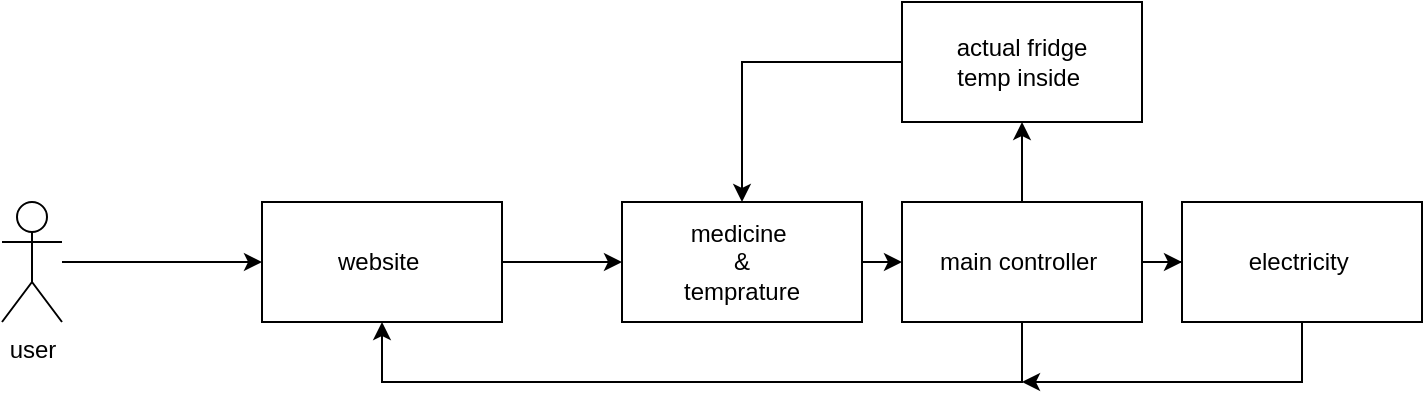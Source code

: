 <mxfile version="28.2.0">
  <diagram name="Page-1" id="4wKJihsA3J-_xUpeVGZn">
    <mxGraphModel dx="815" dy="457" grid="1" gridSize="10" guides="1" tooltips="1" connect="1" arrows="1" fold="1" page="1" pageScale="1" pageWidth="850" pageHeight="1100" math="0" shadow="0">
      <root>
        <mxCell id="0" />
        <mxCell id="1" parent="0" />
        <mxCell id="luwez1bsw46Y46tJga2d-3" style="edgeStyle=orthogonalEdgeStyle;rounded=0;orthogonalLoop=1;jettySize=auto;html=1;" edge="1" parent="1" source="luwez1bsw46Y46tJga2d-1" target="luwez1bsw46Y46tJga2d-2">
          <mxGeometry relative="1" as="geometry" />
        </mxCell>
        <mxCell id="luwez1bsw46Y46tJga2d-1" value="user&lt;div&gt;&lt;br&gt;&lt;/div&gt;" style="shape=umlActor;verticalLabelPosition=bottom;verticalAlign=top;html=1;outlineConnect=0;" vertex="1" parent="1">
          <mxGeometry x="140" y="450" width="30" height="60" as="geometry" />
        </mxCell>
        <mxCell id="luwez1bsw46Y46tJga2d-4" style="edgeStyle=orthogonalEdgeStyle;rounded=0;orthogonalLoop=1;jettySize=auto;html=1;" edge="1" parent="1" source="luwez1bsw46Y46tJga2d-2">
          <mxGeometry relative="1" as="geometry">
            <mxPoint x="450" y="480" as="targetPoint" />
          </mxGeometry>
        </mxCell>
        <mxCell id="luwez1bsw46Y46tJga2d-2" value="website&amp;nbsp;" style="rounded=0;whiteSpace=wrap;html=1;" vertex="1" parent="1">
          <mxGeometry x="270" y="450" width="120" height="60" as="geometry" />
        </mxCell>
        <mxCell id="luwez1bsw46Y46tJga2d-6" style="edgeStyle=orthogonalEdgeStyle;rounded=0;orthogonalLoop=1;jettySize=auto;html=1;" edge="1" parent="1" source="luwez1bsw46Y46tJga2d-5">
          <mxGeometry relative="1" as="geometry">
            <mxPoint x="590" y="480" as="targetPoint" />
          </mxGeometry>
        </mxCell>
        <mxCell id="luwez1bsw46Y46tJga2d-5" value="medicine&amp;nbsp;&lt;br&gt;&amp;amp;&lt;br&gt;temprature" style="rounded=0;whiteSpace=wrap;html=1;" vertex="1" parent="1">
          <mxGeometry x="450" y="450" width="120" height="60" as="geometry" />
        </mxCell>
        <mxCell id="luwez1bsw46Y46tJga2d-8" style="edgeStyle=orthogonalEdgeStyle;rounded=0;orthogonalLoop=1;jettySize=auto;html=1;" edge="1" parent="1" source="luwez1bsw46Y46tJga2d-7">
          <mxGeometry relative="1" as="geometry">
            <mxPoint x="650" y="410" as="targetPoint" />
          </mxGeometry>
        </mxCell>
        <mxCell id="luwez1bsw46Y46tJga2d-11" style="edgeStyle=orthogonalEdgeStyle;rounded=0;orthogonalLoop=1;jettySize=auto;html=1;exitX=0.5;exitY=1;exitDx=0;exitDy=0;entryX=0.5;entryY=1;entryDx=0;entryDy=0;" edge="1" parent="1" source="luwez1bsw46Y46tJga2d-7" target="luwez1bsw46Y46tJga2d-2">
          <mxGeometry relative="1" as="geometry">
            <Array as="points">
              <mxPoint x="650" y="540" />
              <mxPoint x="330" y="540" />
            </Array>
          </mxGeometry>
        </mxCell>
        <mxCell id="luwez1bsw46Y46tJga2d-13" style="edgeStyle=orthogonalEdgeStyle;rounded=0;orthogonalLoop=1;jettySize=auto;html=1;entryX=0;entryY=0.5;entryDx=0;entryDy=0;" edge="1" parent="1" source="luwez1bsw46Y46tJga2d-7" target="luwez1bsw46Y46tJga2d-12">
          <mxGeometry relative="1" as="geometry" />
        </mxCell>
        <mxCell id="luwez1bsw46Y46tJga2d-7" value="main controller&amp;nbsp;" style="rounded=0;whiteSpace=wrap;html=1;" vertex="1" parent="1">
          <mxGeometry x="590" y="450" width="120" height="60" as="geometry" />
        </mxCell>
        <mxCell id="luwez1bsw46Y46tJga2d-10" style="edgeStyle=orthogonalEdgeStyle;rounded=0;orthogonalLoop=1;jettySize=auto;html=1;entryX=0.5;entryY=0;entryDx=0;entryDy=0;" edge="1" parent="1" source="luwez1bsw46Y46tJga2d-9" target="luwez1bsw46Y46tJga2d-5">
          <mxGeometry relative="1" as="geometry" />
        </mxCell>
        <mxCell id="luwez1bsw46Y46tJga2d-9" value="actual fridge&lt;br&gt;temp inside&amp;nbsp;" style="rounded=0;whiteSpace=wrap;html=1;" vertex="1" parent="1">
          <mxGeometry x="590" y="350" width="120" height="60" as="geometry" />
        </mxCell>
        <mxCell id="luwez1bsw46Y46tJga2d-14" style="edgeStyle=orthogonalEdgeStyle;rounded=0;orthogonalLoop=1;jettySize=auto;html=1;" edge="1" parent="1" source="luwez1bsw46Y46tJga2d-12">
          <mxGeometry relative="1" as="geometry">
            <mxPoint x="650" y="540" as="targetPoint" />
            <Array as="points">
              <mxPoint x="790" y="540" />
            </Array>
          </mxGeometry>
        </mxCell>
        <mxCell id="luwez1bsw46Y46tJga2d-12" value="electricity&amp;nbsp;" style="rounded=0;whiteSpace=wrap;html=1;" vertex="1" parent="1">
          <mxGeometry x="730" y="450" width="120" height="60" as="geometry" />
        </mxCell>
      </root>
    </mxGraphModel>
  </diagram>
</mxfile>
